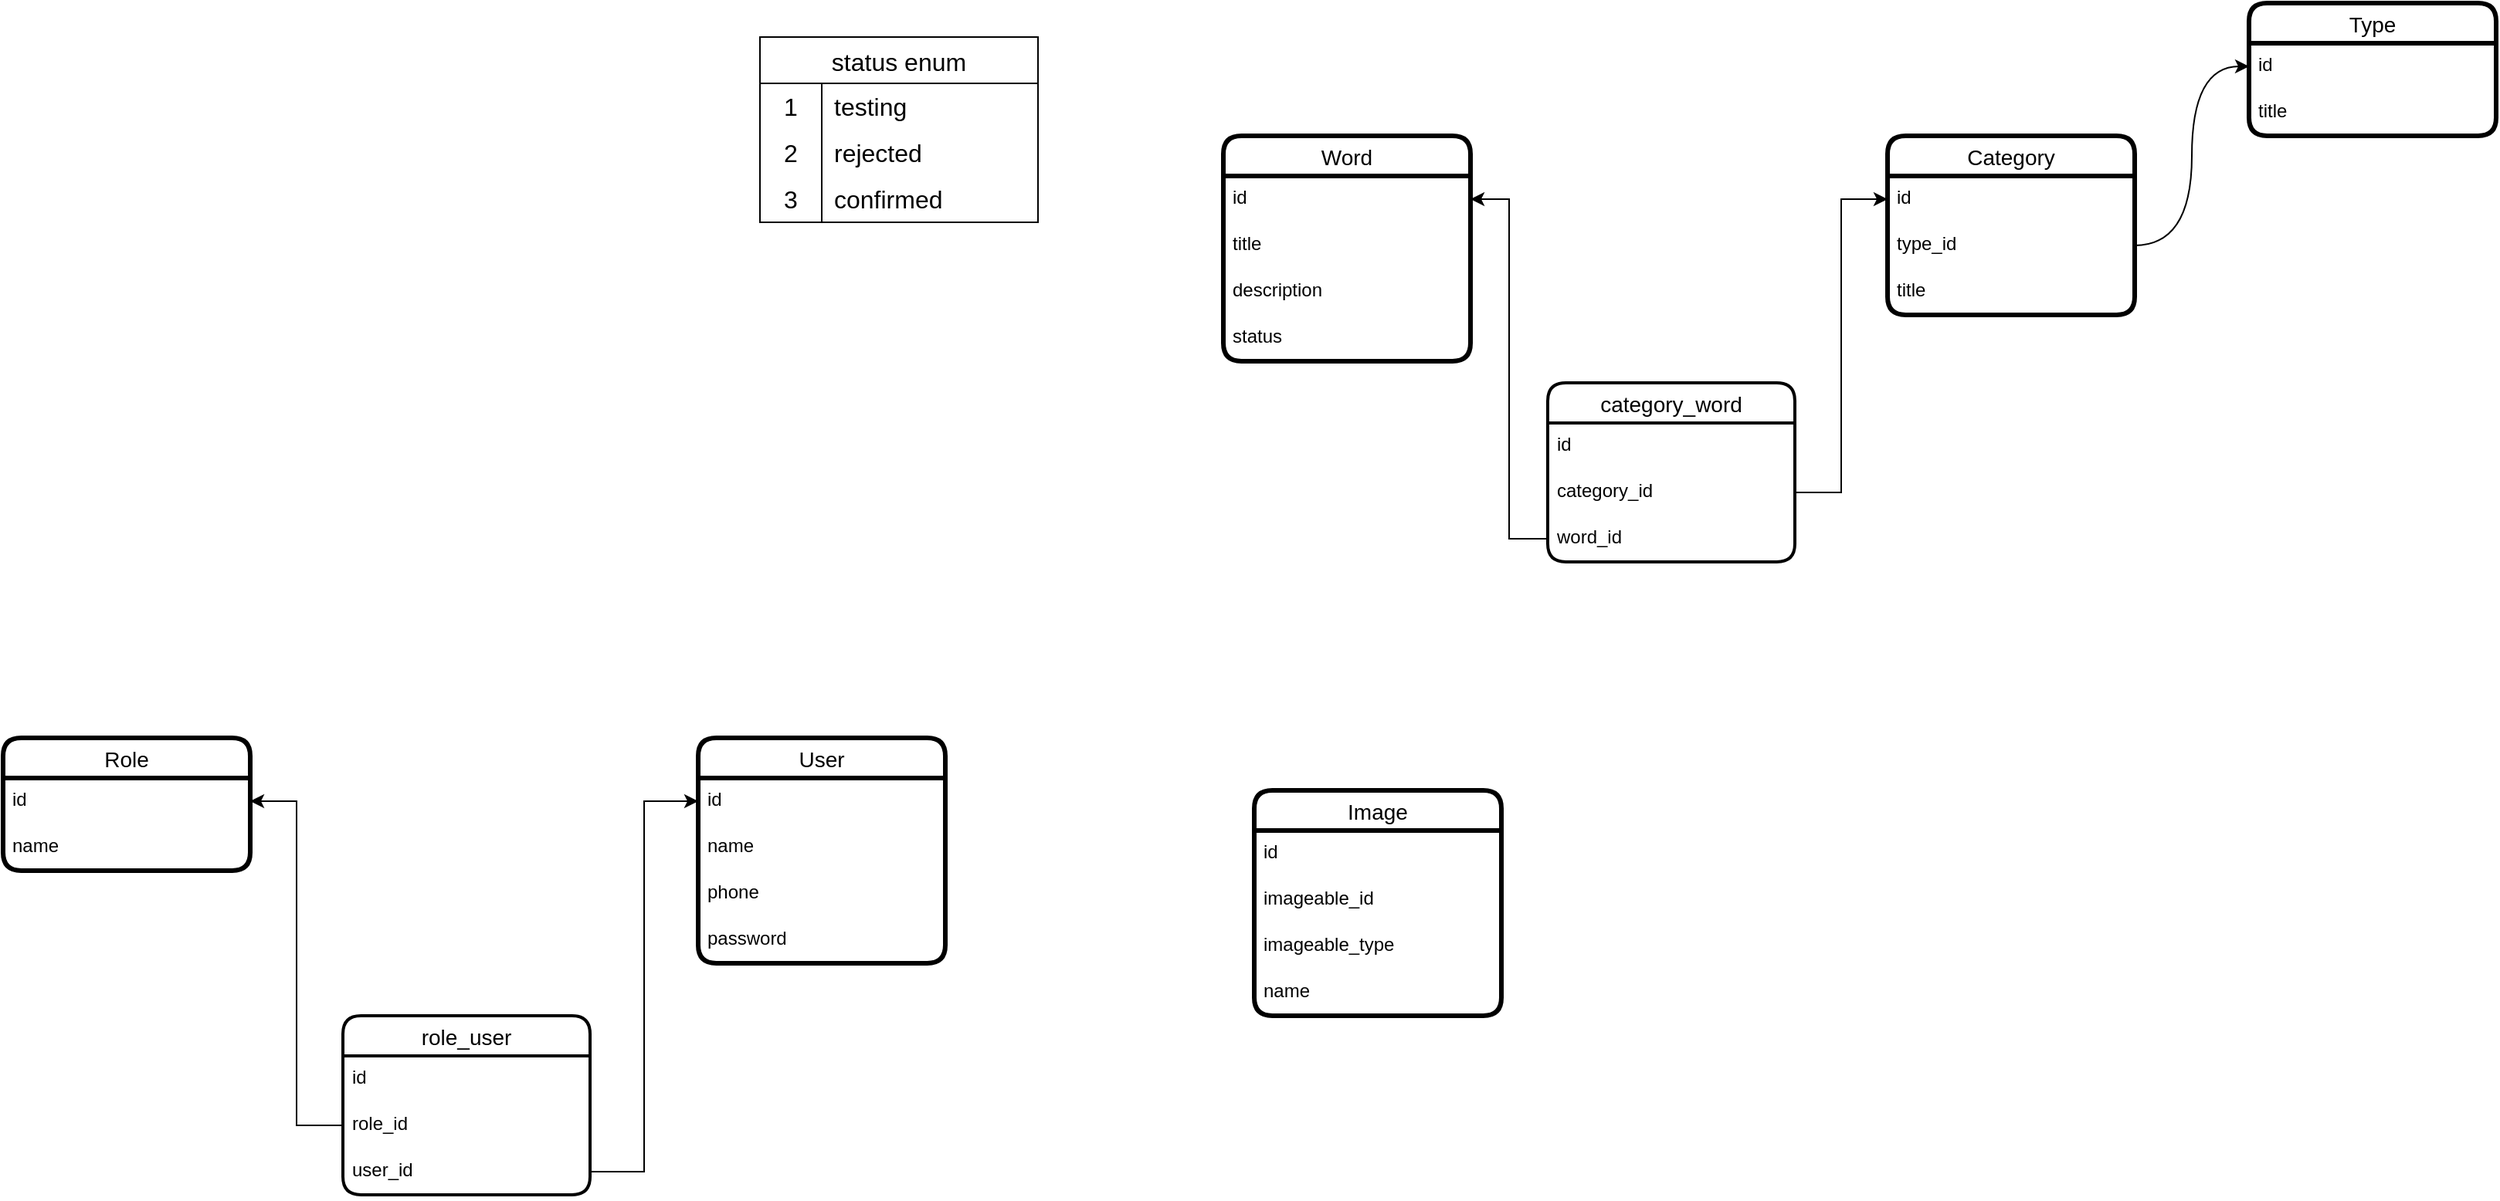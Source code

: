 <mxfile version="21.5.2" type="github">
  <diagram name="Страница 1" id="WVxcMm0KjkR60h23hDJV">
    <mxGraphModel dx="1434" dy="1971" grid="1" gridSize="10" guides="1" tooltips="1" connect="1" arrows="1" fold="1" page="1" pageScale="1" pageWidth="827" pageHeight="1169" math="0" shadow="0">
      <root>
        <mxCell id="0" />
        <mxCell id="1" parent="0" />
        <mxCell id="9s2KFk0PjAGt847YJdl5-2" value="User" style="swimlane;fontStyle=0;childLayout=stackLayout;horizontal=1;startSize=26;horizontalStack=0;resizeParent=1;resizeParentMax=0;resizeLast=0;collapsible=1;marginBottom=0;align=center;fontSize=14;rounded=1;strokeWidth=3;" vertex="1" parent="1">
          <mxGeometry x="490" y="380" width="160" height="146" as="geometry" />
        </mxCell>
        <mxCell id="9s2KFk0PjAGt847YJdl5-3" value="id" style="text;strokeColor=none;fillColor=none;spacingLeft=4;spacingRight=4;overflow=hidden;rotatable=0;points=[[0,0.5],[1,0.5]];portConstraint=eastwest;fontSize=12;whiteSpace=wrap;html=1;" vertex="1" parent="9s2KFk0PjAGt847YJdl5-2">
          <mxGeometry y="26" width="160" height="30" as="geometry" />
        </mxCell>
        <mxCell id="9s2KFk0PjAGt847YJdl5-4" value="name" style="text;strokeColor=none;fillColor=none;spacingLeft=4;spacingRight=4;overflow=hidden;rotatable=0;points=[[0,0.5],[1,0.5]];portConstraint=eastwest;fontSize=12;whiteSpace=wrap;html=1;" vertex="1" parent="9s2KFk0PjAGt847YJdl5-2">
          <mxGeometry y="56" width="160" height="30" as="geometry" />
        </mxCell>
        <mxCell id="9s2KFk0PjAGt847YJdl5-5" value="phone" style="text;strokeColor=none;fillColor=none;spacingLeft=4;spacingRight=4;overflow=hidden;rotatable=0;points=[[0,0.5],[1,0.5]];portConstraint=eastwest;fontSize=12;whiteSpace=wrap;html=1;" vertex="1" parent="9s2KFk0PjAGt847YJdl5-2">
          <mxGeometry y="86" width="160" height="30" as="geometry" />
        </mxCell>
        <mxCell id="9s2KFk0PjAGt847YJdl5-6" value="password" style="text;strokeColor=none;fillColor=none;spacingLeft=4;spacingRight=4;overflow=hidden;rotatable=0;points=[[0,0.5],[1,0.5]];portConstraint=eastwest;fontSize=12;whiteSpace=wrap;html=1;" vertex="1" parent="9s2KFk0PjAGt847YJdl5-2">
          <mxGeometry y="116" width="160" height="30" as="geometry" />
        </mxCell>
        <mxCell id="9s2KFk0PjAGt847YJdl5-7" value="Role" style="swimlane;fontStyle=0;childLayout=stackLayout;horizontal=1;startSize=26;horizontalStack=0;resizeParent=1;resizeParentMax=0;resizeLast=0;collapsible=1;marginBottom=0;align=center;fontSize=14;rounded=1;strokeWidth=3;" vertex="1" parent="1">
          <mxGeometry x="40" y="380" width="160" height="86" as="geometry" />
        </mxCell>
        <mxCell id="9s2KFk0PjAGt847YJdl5-8" value="id" style="text;strokeColor=none;fillColor=none;spacingLeft=4;spacingRight=4;overflow=hidden;rotatable=0;points=[[0,0.5],[1,0.5]];portConstraint=eastwest;fontSize=12;whiteSpace=wrap;html=1;" vertex="1" parent="9s2KFk0PjAGt847YJdl5-7">
          <mxGeometry y="26" width="160" height="30" as="geometry" />
        </mxCell>
        <mxCell id="9s2KFk0PjAGt847YJdl5-9" value="name" style="text;strokeColor=none;fillColor=none;spacingLeft=4;spacingRight=4;overflow=hidden;rotatable=0;points=[[0,0.5],[1,0.5]];portConstraint=eastwest;fontSize=12;whiteSpace=wrap;html=1;" vertex="1" parent="9s2KFk0PjAGt847YJdl5-7">
          <mxGeometry y="56" width="160" height="30" as="geometry" />
        </mxCell>
        <mxCell id="9s2KFk0PjAGt847YJdl5-10" value="role_user" style="swimlane;fontStyle=0;childLayout=stackLayout;horizontal=1;startSize=26;horizontalStack=0;resizeParent=1;resizeParentMax=0;resizeLast=0;collapsible=1;marginBottom=0;align=center;fontSize=14;rounded=1;strokeWidth=2;" vertex="1" parent="1">
          <mxGeometry x="260" y="560" width="160" height="116" as="geometry" />
        </mxCell>
        <mxCell id="9s2KFk0PjAGt847YJdl5-11" value="id" style="text;strokeColor=none;fillColor=none;spacingLeft=4;spacingRight=4;overflow=hidden;rotatable=0;points=[[0,0.5],[1,0.5]];portConstraint=eastwest;fontSize=12;whiteSpace=wrap;html=1;" vertex="1" parent="9s2KFk0PjAGt847YJdl5-10">
          <mxGeometry y="26" width="160" height="30" as="geometry" />
        </mxCell>
        <mxCell id="9s2KFk0PjAGt847YJdl5-12" value="role_id" style="text;strokeColor=none;fillColor=none;spacingLeft=4;spacingRight=4;overflow=hidden;rotatable=0;points=[[0,0.5],[1,0.5]];portConstraint=eastwest;fontSize=12;whiteSpace=wrap;html=1;" vertex="1" parent="9s2KFk0PjAGt847YJdl5-10">
          <mxGeometry y="56" width="160" height="30" as="geometry" />
        </mxCell>
        <mxCell id="9s2KFk0PjAGt847YJdl5-13" value="user_id" style="text;strokeColor=none;fillColor=none;spacingLeft=4;spacingRight=4;overflow=hidden;rotatable=0;points=[[0,0.5],[1,0.5]];portConstraint=eastwest;fontSize=12;whiteSpace=wrap;html=1;" vertex="1" parent="9s2KFk0PjAGt847YJdl5-10">
          <mxGeometry y="86" width="160" height="30" as="geometry" />
        </mxCell>
        <mxCell id="9s2KFk0PjAGt847YJdl5-14" style="edgeStyle=orthogonalEdgeStyle;rounded=0;orthogonalLoop=1;jettySize=auto;html=1;" edge="1" parent="1" source="9s2KFk0PjAGt847YJdl5-12" target="9s2KFk0PjAGt847YJdl5-8">
          <mxGeometry relative="1" as="geometry" />
        </mxCell>
        <mxCell id="9s2KFk0PjAGt847YJdl5-15" value="Word" style="swimlane;fontStyle=0;childLayout=stackLayout;horizontal=1;startSize=26;horizontalStack=0;resizeParent=1;resizeParentMax=0;resizeLast=0;collapsible=1;marginBottom=0;align=center;fontSize=14;rounded=1;strokeWidth=3;" vertex="1" parent="1">
          <mxGeometry x="830" y="-10" width="160" height="146" as="geometry" />
        </mxCell>
        <mxCell id="9s2KFk0PjAGt847YJdl5-16" value="id" style="text;strokeColor=none;fillColor=none;spacingLeft=4;spacingRight=4;overflow=hidden;rotatable=0;points=[[0,0.5],[1,0.5]];portConstraint=eastwest;fontSize=12;whiteSpace=wrap;html=1;" vertex="1" parent="9s2KFk0PjAGt847YJdl5-15">
          <mxGeometry y="26" width="160" height="30" as="geometry" />
        </mxCell>
        <mxCell id="9s2KFk0PjAGt847YJdl5-17" value="title" style="text;strokeColor=none;fillColor=none;spacingLeft=4;spacingRight=4;overflow=hidden;rotatable=0;points=[[0,0.5],[1,0.5]];portConstraint=eastwest;fontSize=12;whiteSpace=wrap;html=1;" vertex="1" parent="9s2KFk0PjAGt847YJdl5-15">
          <mxGeometry y="56" width="160" height="30" as="geometry" />
        </mxCell>
        <mxCell id="9s2KFk0PjAGt847YJdl5-18" value="description" style="text;strokeColor=none;fillColor=none;spacingLeft=4;spacingRight=4;overflow=hidden;rotatable=0;points=[[0,0.5],[1,0.5]];portConstraint=eastwest;fontSize=12;whiteSpace=wrap;html=1;" vertex="1" parent="9s2KFk0PjAGt847YJdl5-15">
          <mxGeometry y="86" width="160" height="30" as="geometry" />
        </mxCell>
        <mxCell id="9s2KFk0PjAGt847YJdl5-19" value="status" style="text;strokeColor=none;fillColor=none;spacingLeft=4;spacingRight=4;overflow=hidden;rotatable=0;points=[[0,0.5],[1,0.5]];portConstraint=eastwest;fontSize=12;whiteSpace=wrap;html=1;" vertex="1" parent="9s2KFk0PjAGt847YJdl5-15">
          <mxGeometry y="116" width="160" height="30" as="geometry" />
        </mxCell>
        <mxCell id="9s2KFk0PjAGt847YJdl5-20" value="Type" style="swimlane;fontStyle=0;childLayout=stackLayout;horizontal=1;startSize=26;horizontalStack=0;resizeParent=1;resizeParentMax=0;resizeLast=0;collapsible=1;marginBottom=0;align=center;fontSize=14;rounded=1;strokeWidth=3;" vertex="1" parent="1">
          <mxGeometry x="1494" y="-96" width="160" height="86" as="geometry" />
        </mxCell>
        <mxCell id="9s2KFk0PjAGt847YJdl5-21" value="id" style="text;strokeColor=none;fillColor=none;spacingLeft=4;spacingRight=4;overflow=hidden;rotatable=0;points=[[0,0.5],[1,0.5]];portConstraint=eastwest;fontSize=12;whiteSpace=wrap;html=1;" vertex="1" parent="9s2KFk0PjAGt847YJdl5-20">
          <mxGeometry y="26" width="160" height="30" as="geometry" />
        </mxCell>
        <mxCell id="9s2KFk0PjAGt847YJdl5-22" value="title" style="text;strokeColor=none;fillColor=none;spacingLeft=4;spacingRight=4;overflow=hidden;rotatable=0;points=[[0,0.5],[1,0.5]];portConstraint=eastwest;fontSize=12;whiteSpace=wrap;html=1;" vertex="1" parent="9s2KFk0PjAGt847YJdl5-20">
          <mxGeometry y="56" width="160" height="30" as="geometry" />
        </mxCell>
        <mxCell id="9s2KFk0PjAGt847YJdl5-23" value="Category" style="swimlane;fontStyle=0;childLayout=stackLayout;horizontal=1;startSize=26;horizontalStack=0;resizeParent=1;resizeParentMax=0;resizeLast=0;collapsible=1;marginBottom=0;align=center;fontSize=14;rounded=1;strokeWidth=3;" vertex="1" parent="1">
          <mxGeometry x="1260" y="-10" width="160" height="116" as="geometry" />
        </mxCell>
        <mxCell id="9s2KFk0PjAGt847YJdl5-24" value="id" style="text;strokeColor=none;fillColor=none;spacingLeft=4;spacingRight=4;overflow=hidden;rotatable=0;points=[[0,0.5],[1,0.5]];portConstraint=eastwest;fontSize=12;whiteSpace=wrap;html=1;" vertex="1" parent="9s2KFk0PjAGt847YJdl5-23">
          <mxGeometry y="26" width="160" height="30" as="geometry" />
        </mxCell>
        <mxCell id="9s2KFk0PjAGt847YJdl5-25" value="type_id" style="text;strokeColor=none;fillColor=none;spacingLeft=4;spacingRight=4;overflow=hidden;rotatable=0;points=[[0,0.5],[1,0.5]];portConstraint=eastwest;fontSize=12;whiteSpace=wrap;html=1;" vertex="1" parent="9s2KFk0PjAGt847YJdl5-23">
          <mxGeometry y="56" width="160" height="30" as="geometry" />
        </mxCell>
        <mxCell id="9s2KFk0PjAGt847YJdl5-26" value="title" style="text;strokeColor=none;fillColor=none;spacingLeft=4;spacingRight=4;overflow=hidden;rotatable=0;points=[[0,0.5],[1,0.5]];portConstraint=eastwest;fontSize=12;whiteSpace=wrap;html=1;" vertex="1" parent="9s2KFk0PjAGt847YJdl5-23">
          <mxGeometry y="86" width="160" height="30" as="geometry" />
        </mxCell>
        <mxCell id="9s2KFk0PjAGt847YJdl5-27" style="edgeStyle=orthogonalEdgeStyle;rounded=0;orthogonalLoop=1;jettySize=auto;html=1;curved=1;" edge="1" parent="1" source="9s2KFk0PjAGt847YJdl5-25" target="9s2KFk0PjAGt847YJdl5-21">
          <mxGeometry relative="1" as="geometry" />
        </mxCell>
        <mxCell id="9s2KFk0PjAGt847YJdl5-28" value="category_word" style="swimlane;fontStyle=0;childLayout=stackLayout;horizontal=1;startSize=26;horizontalStack=0;resizeParent=1;resizeParentMax=0;resizeLast=0;collapsible=1;marginBottom=0;align=center;fontSize=14;rounded=1;strokeWidth=2;" vertex="1" parent="1">
          <mxGeometry x="1040" y="150" width="160" height="116" as="geometry" />
        </mxCell>
        <mxCell id="9s2KFk0PjAGt847YJdl5-29" value="id" style="text;strokeColor=none;fillColor=none;spacingLeft=4;spacingRight=4;overflow=hidden;rotatable=0;points=[[0,0.5],[1,0.5]];portConstraint=eastwest;fontSize=12;whiteSpace=wrap;html=1;" vertex="1" parent="9s2KFk0PjAGt847YJdl5-28">
          <mxGeometry y="26" width="160" height="30" as="geometry" />
        </mxCell>
        <mxCell id="9s2KFk0PjAGt847YJdl5-30" value="category_id" style="text;strokeColor=none;fillColor=none;spacingLeft=4;spacingRight=4;overflow=hidden;rotatable=0;points=[[0,0.5],[1,0.5]];portConstraint=eastwest;fontSize=12;whiteSpace=wrap;html=1;" vertex="1" parent="9s2KFk0PjAGt847YJdl5-28">
          <mxGeometry y="56" width="160" height="30" as="geometry" />
        </mxCell>
        <mxCell id="9s2KFk0PjAGt847YJdl5-31" value="word_id" style="text;strokeColor=none;fillColor=none;spacingLeft=4;spacingRight=4;overflow=hidden;rotatable=0;points=[[0,0.5],[1,0.5]];portConstraint=eastwest;fontSize=12;whiteSpace=wrap;html=1;" vertex="1" parent="9s2KFk0PjAGt847YJdl5-28">
          <mxGeometry y="86" width="160" height="30" as="geometry" />
        </mxCell>
        <mxCell id="9s2KFk0PjAGt847YJdl5-32" style="edgeStyle=orthogonalEdgeStyle;rounded=0;orthogonalLoop=1;jettySize=auto;html=1;" edge="1" parent="1" source="9s2KFk0PjAGt847YJdl5-31" target="9s2KFk0PjAGt847YJdl5-16">
          <mxGeometry relative="1" as="geometry" />
        </mxCell>
        <mxCell id="9s2KFk0PjAGt847YJdl5-33" style="edgeStyle=orthogonalEdgeStyle;rounded=0;orthogonalLoop=1;jettySize=auto;html=1;" edge="1" parent="1" source="9s2KFk0PjAGt847YJdl5-13" target="9s2KFk0PjAGt847YJdl5-3">
          <mxGeometry relative="1" as="geometry" />
        </mxCell>
        <mxCell id="9s2KFk0PjAGt847YJdl5-34" style="edgeStyle=orthogonalEdgeStyle;rounded=0;orthogonalLoop=1;jettySize=auto;html=1;entryX=0;entryY=0.5;entryDx=0;entryDy=0;" edge="1" parent="1" source="9s2KFk0PjAGt847YJdl5-30" target="9s2KFk0PjAGt847YJdl5-24">
          <mxGeometry relative="1" as="geometry" />
        </mxCell>
        <mxCell id="9s2KFk0PjAGt847YJdl5-35" value="status enum" style="shape=table;startSize=30;container=1;collapsible=0;childLayout=tableLayout;fixedRows=1;rowLines=0;fontStyle=0;strokeColor=default;fontSize=16;" vertex="1" parent="1">
          <mxGeometry x="530" y="-74" width="180" height="120" as="geometry" />
        </mxCell>
        <mxCell id="9s2KFk0PjAGt847YJdl5-36" value="" style="shape=tableRow;horizontal=0;startSize=0;swimlaneHead=0;swimlaneBody=0;top=0;left=0;bottom=0;right=0;collapsible=0;dropTarget=0;fillColor=none;points=[[0,0.5],[1,0.5]];portConstraint=eastwest;strokeColor=inherit;fontSize=16;" vertex="1" parent="9s2KFk0PjAGt847YJdl5-35">
          <mxGeometry y="30" width="180" height="30" as="geometry" />
        </mxCell>
        <mxCell id="9s2KFk0PjAGt847YJdl5-37" value="1" style="shape=partialRectangle;html=1;whiteSpace=wrap;connectable=0;fillColor=none;top=0;left=0;bottom=0;right=0;overflow=hidden;pointerEvents=1;strokeColor=inherit;fontSize=16;" vertex="1" parent="9s2KFk0PjAGt847YJdl5-36">
          <mxGeometry width="40" height="30" as="geometry">
            <mxRectangle width="40" height="30" as="alternateBounds" />
          </mxGeometry>
        </mxCell>
        <mxCell id="9s2KFk0PjAGt847YJdl5-38" value="testing" style="shape=partialRectangle;html=1;whiteSpace=wrap;connectable=0;fillColor=none;top=0;left=0;bottom=0;right=0;align=left;spacingLeft=6;overflow=hidden;strokeColor=inherit;fontSize=16;" vertex="1" parent="9s2KFk0PjAGt847YJdl5-36">
          <mxGeometry x="40" width="140" height="30" as="geometry">
            <mxRectangle width="140" height="30" as="alternateBounds" />
          </mxGeometry>
        </mxCell>
        <mxCell id="9s2KFk0PjAGt847YJdl5-39" value="" style="shape=tableRow;horizontal=0;startSize=0;swimlaneHead=0;swimlaneBody=0;top=0;left=0;bottom=0;right=0;collapsible=0;dropTarget=0;fillColor=none;points=[[0,0.5],[1,0.5]];portConstraint=eastwest;strokeColor=inherit;fontSize=16;" vertex="1" parent="9s2KFk0PjAGt847YJdl5-35">
          <mxGeometry y="60" width="180" height="30" as="geometry" />
        </mxCell>
        <mxCell id="9s2KFk0PjAGt847YJdl5-40" value="2" style="shape=partialRectangle;html=1;whiteSpace=wrap;connectable=0;fillColor=none;top=0;left=0;bottom=0;right=0;overflow=hidden;strokeColor=inherit;fontSize=16;" vertex="1" parent="9s2KFk0PjAGt847YJdl5-39">
          <mxGeometry width="40" height="30" as="geometry">
            <mxRectangle width="40" height="30" as="alternateBounds" />
          </mxGeometry>
        </mxCell>
        <mxCell id="9s2KFk0PjAGt847YJdl5-41" value="rejected" style="shape=partialRectangle;html=1;whiteSpace=wrap;connectable=0;fillColor=none;top=0;left=0;bottom=0;right=0;align=left;spacingLeft=6;overflow=hidden;strokeColor=inherit;fontSize=16;" vertex="1" parent="9s2KFk0PjAGt847YJdl5-39">
          <mxGeometry x="40" width="140" height="30" as="geometry">
            <mxRectangle width="140" height="30" as="alternateBounds" />
          </mxGeometry>
        </mxCell>
        <mxCell id="9s2KFk0PjAGt847YJdl5-42" value="" style="shape=tableRow;horizontal=0;startSize=0;swimlaneHead=0;swimlaneBody=0;top=0;left=0;bottom=0;right=0;collapsible=0;dropTarget=0;fillColor=none;points=[[0,0.5],[1,0.5]];portConstraint=eastwest;strokeColor=inherit;fontSize=16;" vertex="1" parent="9s2KFk0PjAGt847YJdl5-35">
          <mxGeometry y="90" width="180" height="30" as="geometry" />
        </mxCell>
        <mxCell id="9s2KFk0PjAGt847YJdl5-43" value="3" style="shape=partialRectangle;html=1;whiteSpace=wrap;connectable=0;fillColor=none;top=0;left=0;bottom=0;right=0;overflow=hidden;strokeColor=inherit;fontSize=16;" vertex="1" parent="9s2KFk0PjAGt847YJdl5-42">
          <mxGeometry width="40" height="30" as="geometry">
            <mxRectangle width="40" height="30" as="alternateBounds" />
          </mxGeometry>
        </mxCell>
        <mxCell id="9s2KFk0PjAGt847YJdl5-44" value="confirmed" style="shape=partialRectangle;html=1;whiteSpace=wrap;connectable=0;fillColor=none;top=0;left=0;bottom=0;right=0;align=left;spacingLeft=6;overflow=hidden;strokeColor=inherit;fontSize=16;" vertex="1" parent="9s2KFk0PjAGt847YJdl5-42">
          <mxGeometry x="40" width="140" height="30" as="geometry">
            <mxRectangle width="140" height="30" as="alternateBounds" />
          </mxGeometry>
        </mxCell>
        <mxCell id="9s2KFk0PjAGt847YJdl5-46" value="Image" style="swimlane;fontStyle=0;childLayout=stackLayout;horizontal=1;startSize=26;horizontalStack=0;resizeParent=1;resizeParentMax=0;resizeLast=0;collapsible=1;marginBottom=0;align=center;fontSize=14;rounded=1;strokeWidth=3;" vertex="1" parent="1">
          <mxGeometry x="850" y="414" width="160" height="146" as="geometry" />
        </mxCell>
        <mxCell id="9s2KFk0PjAGt847YJdl5-47" value="id" style="text;strokeColor=none;fillColor=none;spacingLeft=4;spacingRight=4;overflow=hidden;rotatable=0;points=[[0,0.5],[1,0.5]];portConstraint=eastwest;fontSize=12;whiteSpace=wrap;html=1;" vertex="1" parent="9s2KFk0PjAGt847YJdl5-46">
          <mxGeometry y="26" width="160" height="30" as="geometry" />
        </mxCell>
        <mxCell id="9s2KFk0PjAGt847YJdl5-48" value="imageable_id" style="text;strokeColor=none;fillColor=none;spacingLeft=4;spacingRight=4;overflow=hidden;rotatable=0;points=[[0,0.5],[1,0.5]];portConstraint=eastwest;fontSize=12;whiteSpace=wrap;html=1;" vertex="1" parent="9s2KFk0PjAGt847YJdl5-46">
          <mxGeometry y="56" width="160" height="30" as="geometry" />
        </mxCell>
        <mxCell id="9s2KFk0PjAGt847YJdl5-49" value="imageable_type" style="text;strokeColor=none;fillColor=none;spacingLeft=4;spacingRight=4;overflow=hidden;rotatable=0;points=[[0,0.5],[1,0.5]];portConstraint=eastwest;fontSize=12;whiteSpace=wrap;html=1;" vertex="1" parent="9s2KFk0PjAGt847YJdl5-46">
          <mxGeometry y="86" width="160" height="30" as="geometry" />
        </mxCell>
        <mxCell id="9s2KFk0PjAGt847YJdl5-50" value="name" style="text;strokeColor=none;fillColor=none;spacingLeft=4;spacingRight=4;overflow=hidden;rotatable=0;points=[[0,0.5],[1,0.5]];portConstraint=eastwest;fontSize=12;whiteSpace=wrap;html=1;" vertex="1" parent="9s2KFk0PjAGt847YJdl5-46">
          <mxGeometry y="116" width="160" height="30" as="geometry" />
        </mxCell>
      </root>
    </mxGraphModel>
  </diagram>
</mxfile>
